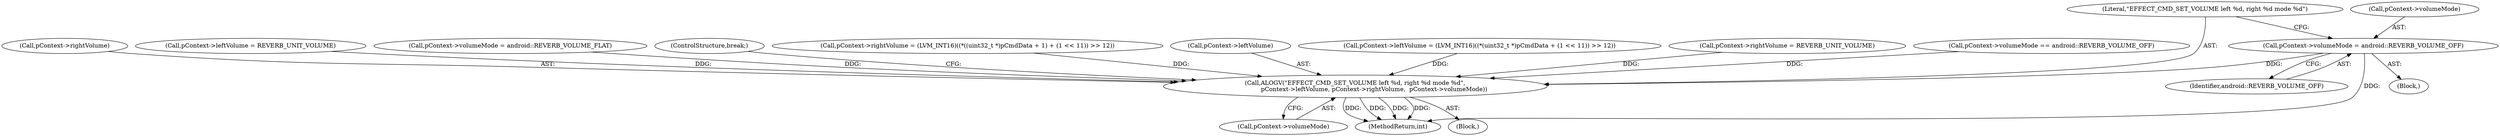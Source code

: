 digraph "0_Android_f490fc335772a9b14e78997486f4a572b0594c04_0@pointer" {
"1000656" [label="(Call,pContext->volumeMode = android::REVERB_VOLUME_OFF)"];
"1000661" [label="(Call,ALOGV(\"EFFECT_CMD_SET_VOLUME left %d, right %d mode %d\",\n                    pContext->leftVolume, pContext->rightVolume,  pContext->volumeMode))"];
"1000645" [label="(Block,)"];
"1000663" [label="(Call,pContext->leftVolume)"];
"1000137" [label="(Block,)"];
"1000580" [label="(Call,pContext->leftVolume = (LVM_INT16)((*(uint32_t *)pCmdData + (1 << 11)) >> 12))"];
"1000669" [label="(Call,pContext->volumeMode)"];
"1000651" [label="(Call,pContext->rightVolume = REVERB_UNIT_VOLUME)"];
"1000657" [label="(Call,pContext->volumeMode)"];
"1000633" [label="(Call,pContext->volumeMode == android::REVERB_VOLUME_OFF)"];
"1000666" [label="(Call,pContext->rightVolume)"];
"1000646" [label="(Call,pContext->leftVolume = REVERB_UNIT_VOLUME)"];
"1000639" [label="(Call,pContext->volumeMode = android::REVERB_VOLUME_FLAT)"];
"1000656" [label="(Call,pContext->volumeMode = android::REVERB_VOLUME_OFF)"];
"1000661" [label="(Call,ALOGV(\"EFFECT_CMD_SET_VOLUME left %d, right %d mode %d\",\n                    pContext->leftVolume, pContext->rightVolume,  pContext->volumeMode))"];
"1000672" [label="(ControlStructure,break;)"];
"1000596" [label="(Call,pContext->rightVolume = (LVM_INT16)((*((uint32_t *)pCmdData + 1) + (1 << 11)) >> 12))"];
"1000685" [label="(MethodReturn,int)"];
"1000662" [label="(Literal,\"EFFECT_CMD_SET_VOLUME left %d, right %d mode %d\")"];
"1000660" [label="(Identifier,android::REVERB_VOLUME_OFF)"];
"1000656" -> "1000645"  [label="AST: "];
"1000656" -> "1000660"  [label="CFG: "];
"1000657" -> "1000656"  [label="AST: "];
"1000660" -> "1000656"  [label="AST: "];
"1000662" -> "1000656"  [label="CFG: "];
"1000656" -> "1000685"  [label="DDG: "];
"1000656" -> "1000661"  [label="DDG: "];
"1000661" -> "1000137"  [label="AST: "];
"1000661" -> "1000669"  [label="CFG: "];
"1000662" -> "1000661"  [label="AST: "];
"1000663" -> "1000661"  [label="AST: "];
"1000666" -> "1000661"  [label="AST: "];
"1000669" -> "1000661"  [label="AST: "];
"1000672" -> "1000661"  [label="CFG: "];
"1000661" -> "1000685"  [label="DDG: "];
"1000661" -> "1000685"  [label="DDG: "];
"1000661" -> "1000685"  [label="DDG: "];
"1000661" -> "1000685"  [label="DDG: "];
"1000646" -> "1000661"  [label="DDG: "];
"1000580" -> "1000661"  [label="DDG: "];
"1000596" -> "1000661"  [label="DDG: "];
"1000651" -> "1000661"  [label="DDG: "];
"1000639" -> "1000661"  [label="DDG: "];
"1000633" -> "1000661"  [label="DDG: "];
}
